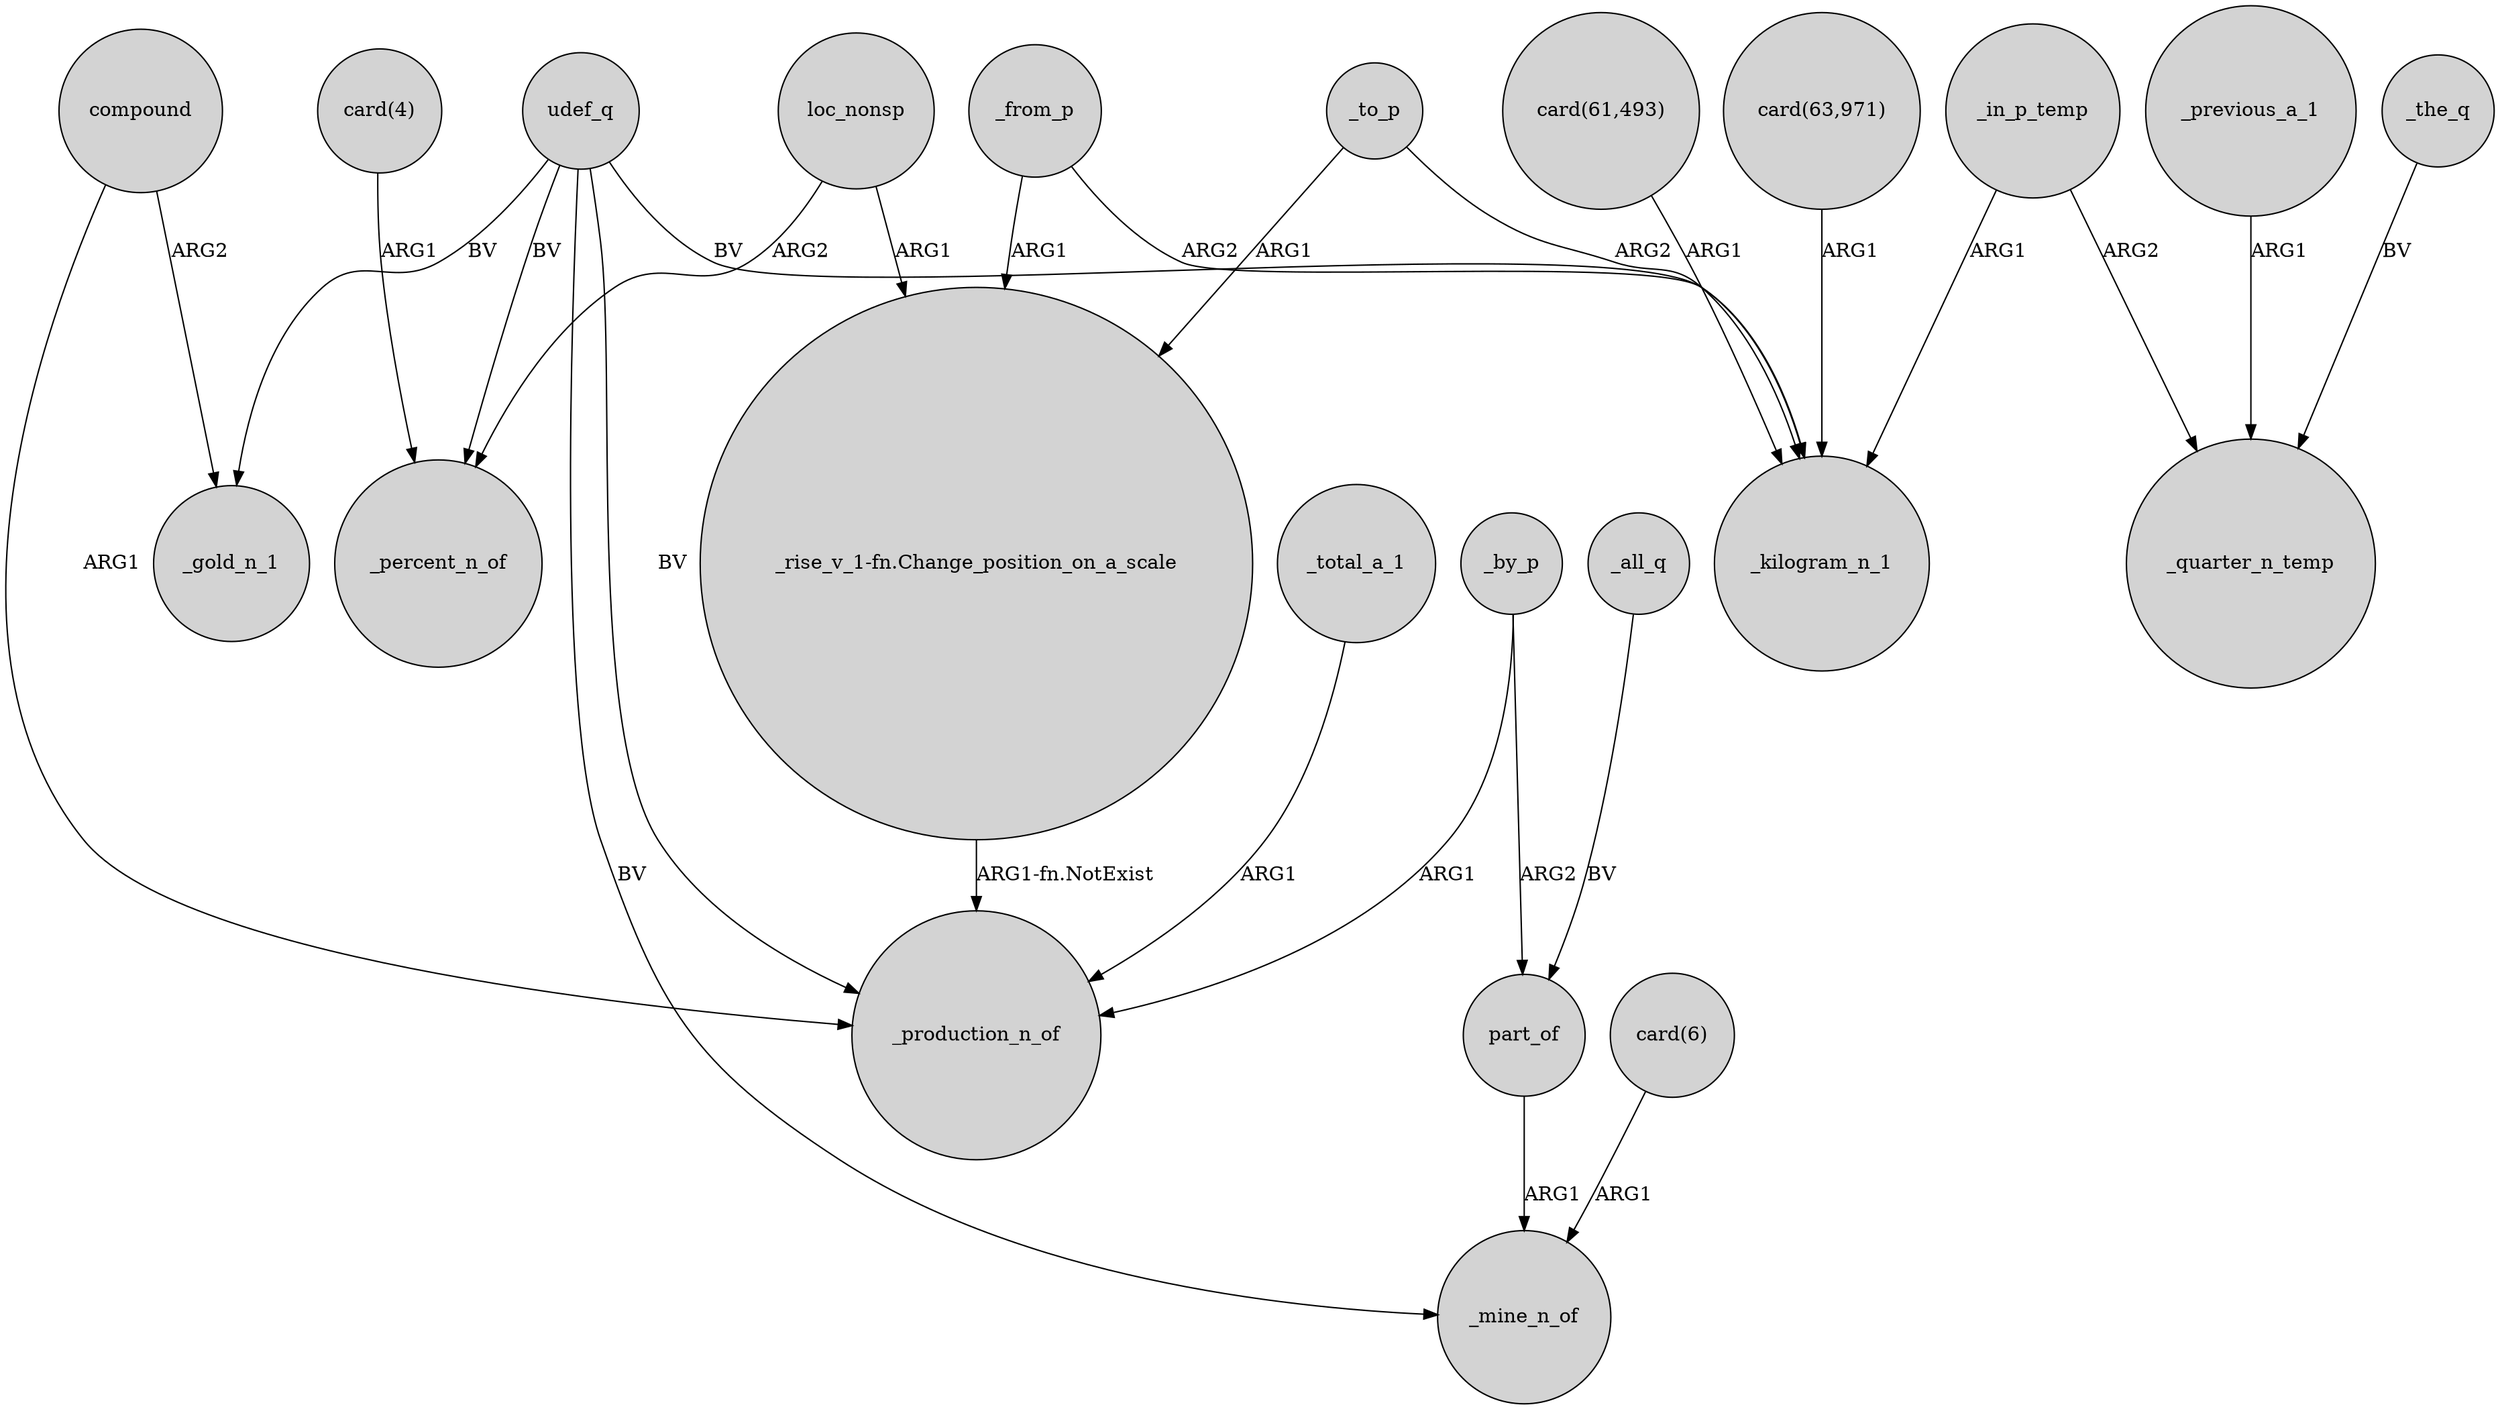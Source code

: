 digraph {
	node [shape=circle style=filled]
	udef_q -> _production_n_of [label=BV]
	compound -> _production_n_of [label=ARG1]
	_all_q -> part_of [label=BV]
	_by_p -> _production_n_of [label=ARG1]
	_the_q -> _quarter_n_temp [label=BV]
	compound -> _gold_n_1 [label=ARG2]
	"_rise_v_1-fn.Change_position_on_a_scale" -> _production_n_of [label="ARG1-fn.NotExist"]
	"card(61,493)" -> _kilogram_n_1 [label=ARG1]
	_in_p_temp -> _quarter_n_temp [label=ARG2]
	_in_p_temp -> _kilogram_n_1 [label=ARG1]
	_by_p -> part_of [label=ARG2]
	udef_q -> _kilogram_n_1 [label=BV]
	udef_q -> _gold_n_1 [label=BV]
	"card(6)" -> _mine_n_of [label=ARG1]
	loc_nonsp -> _percent_n_of [label=ARG2]
	"card(4)" -> _percent_n_of [label=ARG1]
	loc_nonsp -> "_rise_v_1-fn.Change_position_on_a_scale" [label=ARG1]
	udef_q -> _mine_n_of [label=BV]
	_previous_a_1 -> _quarter_n_temp [label=ARG1]
	part_of -> _mine_n_of [label=ARG1]
	_total_a_1 -> _production_n_of [label=ARG1]
	"card(63,971)" -> _kilogram_n_1 [label=ARG1]
	udef_q -> _percent_n_of [label=BV]
	_to_p -> _kilogram_n_1 [label=ARG2]
	_from_p -> _kilogram_n_1 [label=ARG2]
	_to_p -> "_rise_v_1-fn.Change_position_on_a_scale" [label=ARG1]
	_from_p -> "_rise_v_1-fn.Change_position_on_a_scale" [label=ARG1]
}
